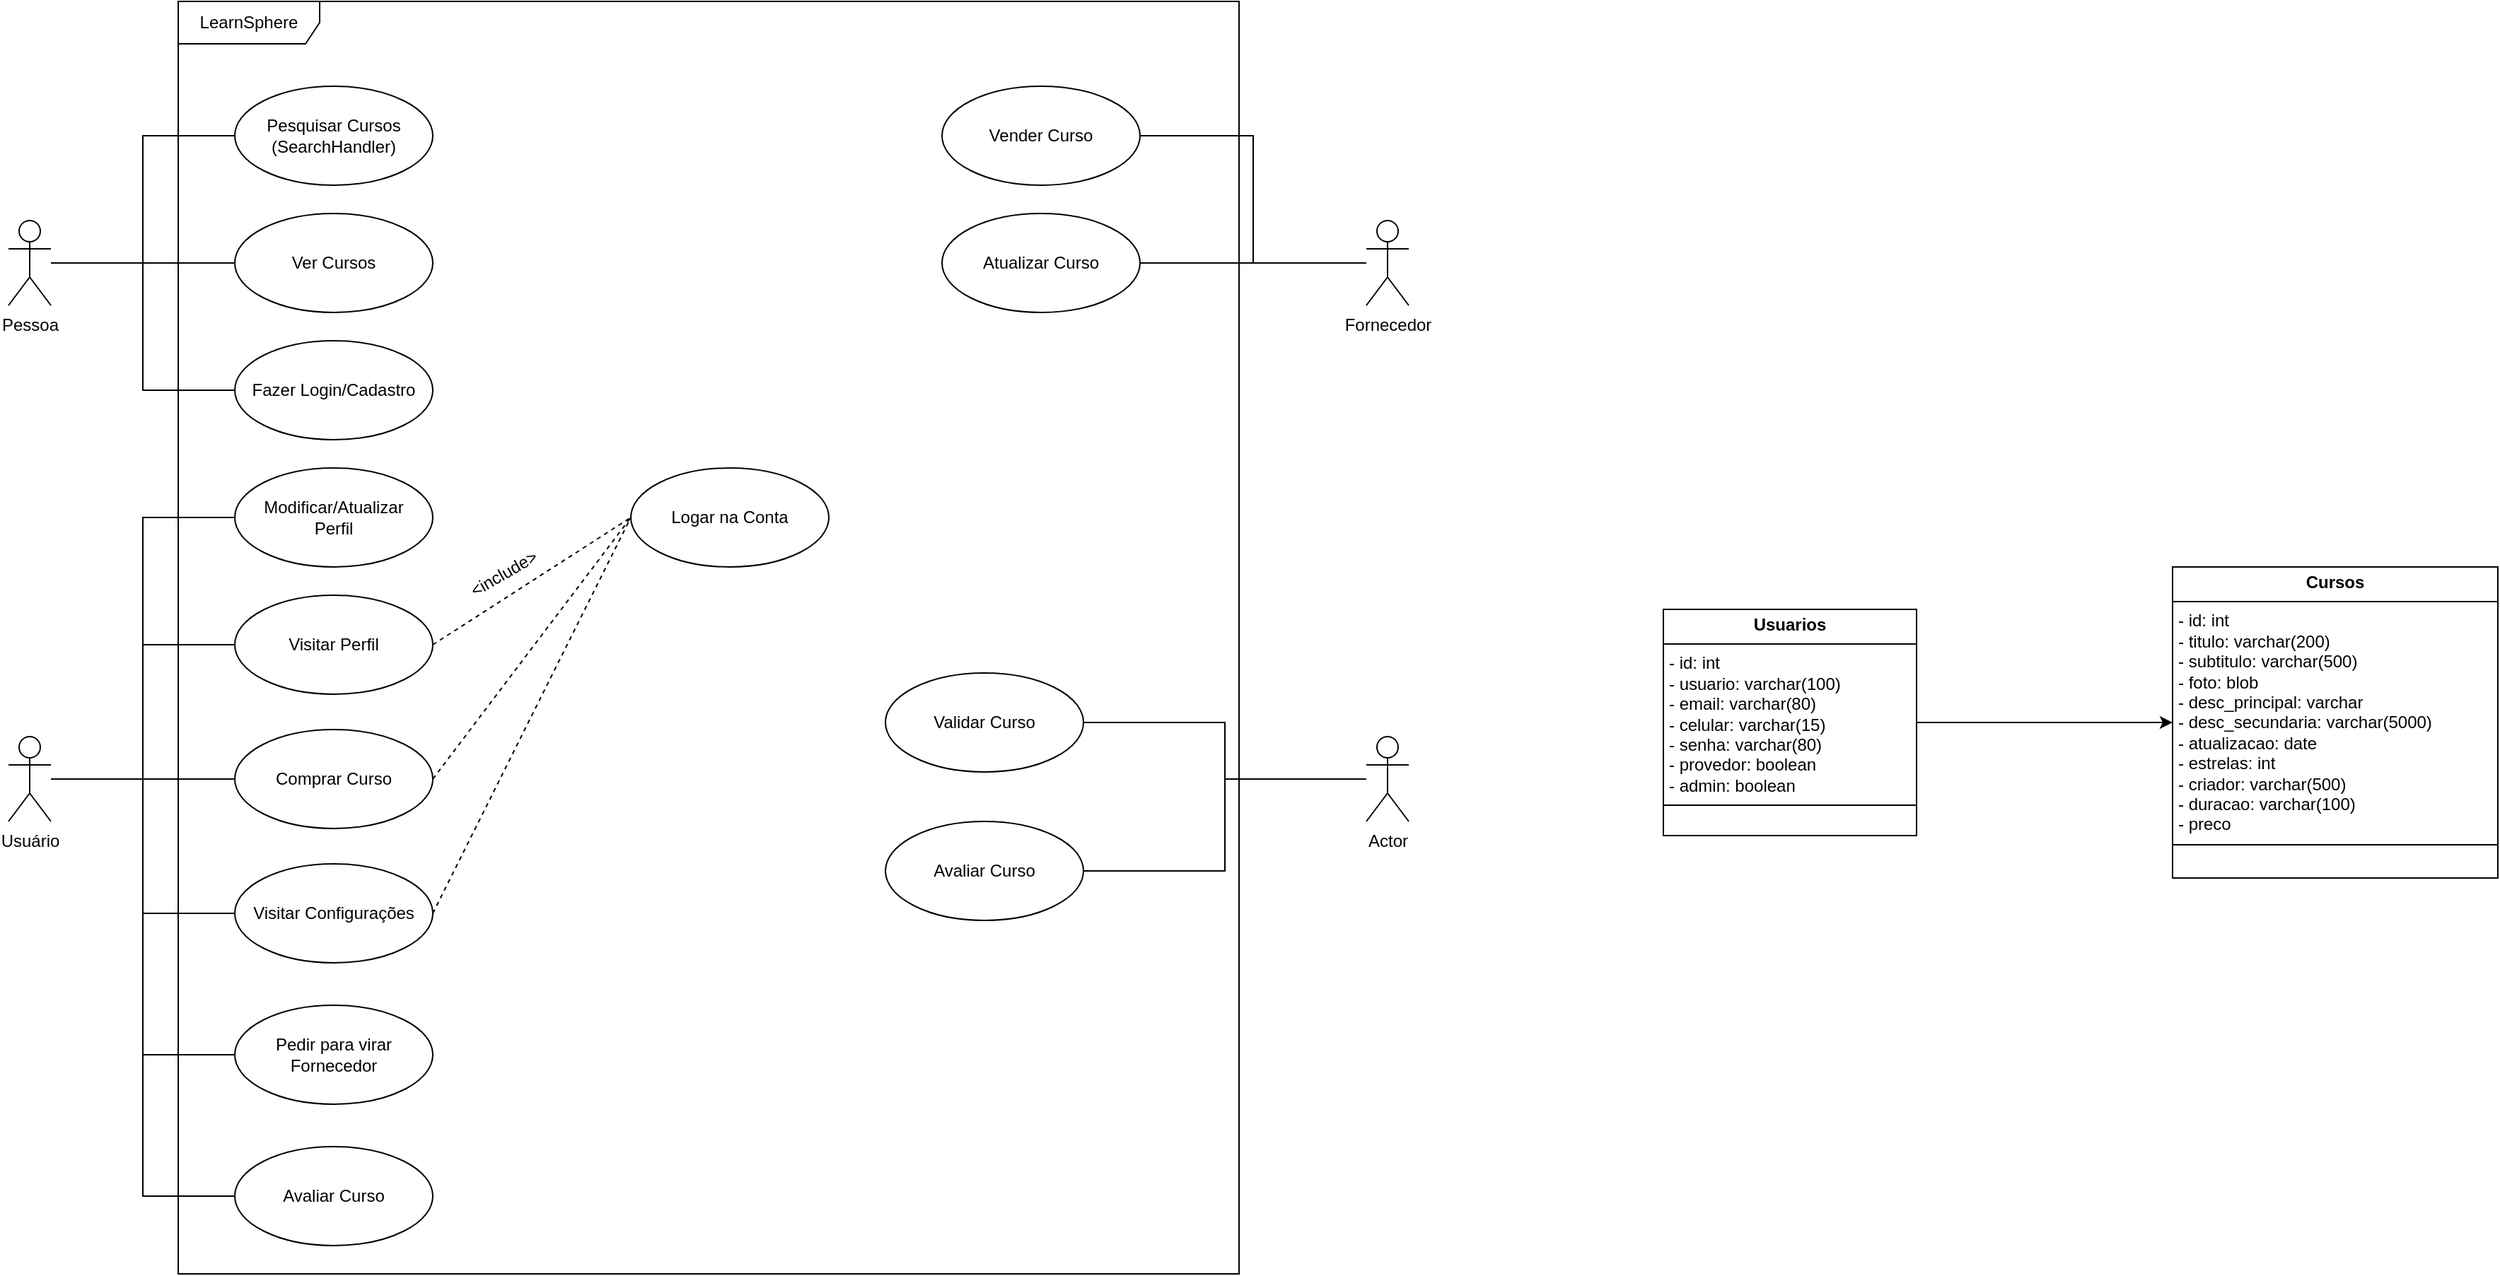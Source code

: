 <mxfile version="24.6.4" type="github">
  <diagram name="Página-1" id="gYhum7ljytBpoa15r5p-">
    <mxGraphModel dx="2081" dy="733" grid="1" gridSize="10" guides="1" tooltips="1" connect="1" arrows="1" fold="1" page="1" pageScale="1" pageWidth="827" pageHeight="1169" math="0" shadow="0">
      <root>
        <mxCell id="0" />
        <mxCell id="1" parent="0" />
        <mxCell id="QgO8SwqlqUL5KBMX8Alq-1" value="LearnSphere" style="shape=umlFrame;whiteSpace=wrap;html=1;pointerEvents=0;width=100;height=30;" parent="1" vertex="1">
          <mxGeometry x="110" y="370" width="750" height="900" as="geometry" />
        </mxCell>
        <mxCell id="mpmZmZ09PBH8B9MmkLu_-16" style="edgeStyle=orthogonalEdgeStyle;rounded=0;orthogonalLoop=1;jettySize=auto;html=1;endArrow=none;endFill=0;" parent="1" source="QgO8SwqlqUL5KBMX8Alq-2" target="QgO8SwqlqUL5KBMX8Alq-7" edge="1">
          <mxGeometry relative="1" as="geometry" />
        </mxCell>
        <mxCell id="mpmZmZ09PBH8B9MmkLu_-17" style="edgeStyle=orthogonalEdgeStyle;rounded=0;orthogonalLoop=1;jettySize=auto;html=1;entryX=0;entryY=0.5;entryDx=0;entryDy=0;endArrow=none;endFill=0;" parent="1" source="QgO8SwqlqUL5KBMX8Alq-2" target="QgO8SwqlqUL5KBMX8Alq-12" edge="1">
          <mxGeometry relative="1" as="geometry" />
        </mxCell>
        <mxCell id="mpmZmZ09PBH8B9MmkLu_-18" style="edgeStyle=orthogonalEdgeStyle;rounded=0;orthogonalLoop=1;jettySize=auto;html=1;entryX=0;entryY=0.5;entryDx=0;entryDy=0;startArrow=none;startFill=0;endArrow=none;endFill=0;" parent="1" source="QgO8SwqlqUL5KBMX8Alq-2" target="QgO8SwqlqUL5KBMX8Alq-15" edge="1">
          <mxGeometry relative="1" as="geometry" />
        </mxCell>
        <mxCell id="QgO8SwqlqUL5KBMX8Alq-2" value="Pessoa" style="shape=umlActor;verticalLabelPosition=bottom;verticalAlign=top;html=1;outlineConnect=0;" parent="1" vertex="1">
          <mxGeometry x="-10" y="525" width="30" height="60" as="geometry" />
        </mxCell>
        <mxCell id="mpmZmZ09PBH8B9MmkLu_-21" style="edgeStyle=orthogonalEdgeStyle;rounded=0;orthogonalLoop=1;jettySize=auto;html=1;endArrow=none;endFill=0;" parent="1" source="QgO8SwqlqUL5KBMX8Alq-3" target="QgO8SwqlqUL5KBMX8Alq-24" edge="1">
          <mxGeometry relative="1" as="geometry" />
        </mxCell>
        <mxCell id="mpmZmZ09PBH8B9MmkLu_-22" style="edgeStyle=orthogonalEdgeStyle;rounded=0;orthogonalLoop=1;jettySize=auto;html=1;entryX=0;entryY=0.5;entryDx=0;entryDy=0;endArrow=none;endFill=0;" parent="1" source="QgO8SwqlqUL5KBMX8Alq-3" target="QgO8SwqlqUL5KBMX8Alq-26" edge="1">
          <mxGeometry relative="1" as="geometry" />
        </mxCell>
        <mxCell id="mpmZmZ09PBH8B9MmkLu_-23" style="edgeStyle=orthogonalEdgeStyle;rounded=0;orthogonalLoop=1;jettySize=auto;html=1;entryX=0;entryY=0.5;entryDx=0;entryDy=0;endArrow=none;endFill=0;" parent="1" source="QgO8SwqlqUL5KBMX8Alq-3" target="QgO8SwqlqUL5KBMX8Alq-25" edge="1">
          <mxGeometry relative="1" as="geometry" />
        </mxCell>
        <mxCell id="mpmZmZ09PBH8B9MmkLu_-31" style="edgeStyle=orthogonalEdgeStyle;rounded=0;orthogonalLoop=1;jettySize=auto;html=1;entryX=0;entryY=0.5;entryDx=0;entryDy=0;endArrow=none;endFill=0;" parent="1" source="QgO8SwqlqUL5KBMX8Alq-3" target="QgO8SwqlqUL5KBMX8Alq-35" edge="1">
          <mxGeometry relative="1" as="geometry" />
        </mxCell>
        <mxCell id="mpmZmZ09PBH8B9MmkLu_-32" style="edgeStyle=orthogonalEdgeStyle;rounded=0;orthogonalLoop=1;jettySize=auto;html=1;entryX=0;entryY=0.5;entryDx=0;entryDy=0;endArrow=none;endFill=0;" parent="1" source="QgO8SwqlqUL5KBMX8Alq-3" target="QgO8SwqlqUL5KBMX8Alq-33" edge="1">
          <mxGeometry relative="1" as="geometry" />
        </mxCell>
        <mxCell id="zMIlw6AJ1ZsYrhMKJb7v-5" style="edgeStyle=orthogonalEdgeStyle;rounded=0;orthogonalLoop=1;jettySize=auto;html=1;entryX=0;entryY=0.5;entryDx=0;entryDy=0;endArrow=none;endFill=0;" parent="1" source="QgO8SwqlqUL5KBMX8Alq-3" target="zMIlw6AJ1ZsYrhMKJb7v-4" edge="1">
          <mxGeometry relative="1" as="geometry" />
        </mxCell>
        <mxCell id="QgO8SwqlqUL5KBMX8Alq-3" value="Usuário" style="shape=umlActor;verticalLabelPosition=bottom;verticalAlign=top;html=1;outlineConnect=0;" parent="1" vertex="1">
          <mxGeometry x="-10" y="890" width="30" height="60" as="geometry" />
        </mxCell>
        <mxCell id="zMIlw6AJ1ZsYrhMKJb7v-1" style="edgeStyle=orthogonalEdgeStyle;rounded=0;orthogonalLoop=1;jettySize=auto;html=1;entryX=1;entryY=0.5;entryDx=0;entryDy=0;endArrow=none;endFill=0;" parent="1" source="QgO8SwqlqUL5KBMX8Alq-4" target="mpmZmZ09PBH8B9MmkLu_-34" edge="1">
          <mxGeometry relative="1" as="geometry" />
        </mxCell>
        <mxCell id="zMIlw6AJ1ZsYrhMKJb7v-3" style="edgeStyle=orthogonalEdgeStyle;rounded=0;orthogonalLoop=1;jettySize=auto;html=1;endArrow=none;endFill=0;" parent="1" source="QgO8SwqlqUL5KBMX8Alq-4" target="zMIlw6AJ1ZsYrhMKJb7v-2" edge="1">
          <mxGeometry relative="1" as="geometry" />
        </mxCell>
        <mxCell id="QgO8SwqlqUL5KBMX8Alq-4" value="Fornecedor" style="shape=umlActor;verticalLabelPosition=bottom;verticalAlign=top;html=1;outlineConnect=0;" parent="1" vertex="1">
          <mxGeometry x="950" y="525" width="30" height="60" as="geometry" />
        </mxCell>
        <mxCell id="QgO8SwqlqUL5KBMX8Alq-7" value="Ver Cursos" style="ellipse;whiteSpace=wrap;html=1;" parent="1" vertex="1">
          <mxGeometry x="150" y="520" width="140" height="70" as="geometry" />
        </mxCell>
        <mxCell id="QgO8SwqlqUL5KBMX8Alq-12" value="Pesquisar Cursos&lt;br&gt;(SearchHandler)" style="ellipse;whiteSpace=wrap;html=1;" parent="1" vertex="1">
          <mxGeometry x="150" y="430" width="140" height="70" as="geometry" />
        </mxCell>
        <mxCell id="QgO8SwqlqUL5KBMX8Alq-15" value="Fazer Login/Cadastro" style="ellipse;whiteSpace=wrap;html=1;" parent="1" vertex="1">
          <mxGeometry x="150" y="610" width="140" height="70" as="geometry" />
        </mxCell>
        <mxCell id="QgO8SwqlqUL5KBMX8Alq-24" value="Comprar Curso" style="ellipse;whiteSpace=wrap;html=1;" parent="1" vertex="1">
          <mxGeometry x="150" y="885" width="140" height="70" as="geometry" />
        </mxCell>
        <mxCell id="QgO8SwqlqUL5KBMX8Alq-25" value="Visitar Perfil" style="ellipse;whiteSpace=wrap;html=1;" parent="1" vertex="1">
          <mxGeometry x="150" y="790" width="140" height="70" as="geometry" />
        </mxCell>
        <mxCell id="QgO8SwqlqUL5KBMX8Alq-26" value="Visitar Configurações" style="ellipse;whiteSpace=wrap;html=1;" parent="1" vertex="1">
          <mxGeometry x="150" y="980" width="140" height="70" as="geometry" />
        </mxCell>
        <mxCell id="QgO8SwqlqUL5KBMX8Alq-33" value="Pedir para virar&lt;div&gt;Fornecedor&lt;/div&gt;" style="ellipse;whiteSpace=wrap;html=1;" parent="1" vertex="1">
          <mxGeometry x="150" y="1080" width="140" height="70" as="geometry" />
        </mxCell>
        <mxCell id="QgO8SwqlqUL5KBMX8Alq-35" value="Modificar/Atualizar&lt;div&gt;&lt;span style=&quot;background-color: initial;&quot;&gt;Perfil&lt;/span&gt;&lt;br&gt;&lt;/div&gt;" style="ellipse;whiteSpace=wrap;html=1;" parent="1" vertex="1">
          <mxGeometry x="150" y="700" width="140" height="70" as="geometry" />
        </mxCell>
        <mxCell id="mpmZmZ09PBH8B9MmkLu_-7" value="&amp;lt;include&amp;gt;" style="text;html=1;align=center;verticalAlign=middle;resizable=0;points=[];autosize=1;strokeColor=none;fillColor=none;rotation=-30;" parent="1" vertex="1">
          <mxGeometry x="300" y="760" width="80" height="30" as="geometry" />
        </mxCell>
        <mxCell id="mpmZmZ09PBH8B9MmkLu_-10" value="Logar na Conta" style="ellipse;whiteSpace=wrap;html=1;" parent="1" vertex="1">
          <mxGeometry x="430" y="700" width="140" height="70" as="geometry" />
        </mxCell>
        <mxCell id="mpmZmZ09PBH8B9MmkLu_-24" value="" style="endArrow=none;endSize=12;dashed=1;html=1;rounded=0;exitX=1;exitY=0.5;exitDx=0;exitDy=0;entryX=0;entryY=0.5;entryDx=0;entryDy=0;endFill=0;" parent="1" source="QgO8SwqlqUL5KBMX8Alq-25" target="mpmZmZ09PBH8B9MmkLu_-10" edge="1">
          <mxGeometry width="160" relative="1" as="geometry">
            <mxPoint x="490" y="750" as="sourcePoint" />
            <mxPoint x="650" y="750" as="targetPoint" />
          </mxGeometry>
        </mxCell>
        <mxCell id="mpmZmZ09PBH8B9MmkLu_-25" value="" style="endArrow=none;endSize=12;dashed=1;html=1;rounded=0;exitX=1;exitY=0.5;exitDx=0;exitDy=0;entryX=0;entryY=0.5;entryDx=0;entryDy=0;endFill=0;" parent="1" source="QgO8SwqlqUL5KBMX8Alq-24" target="mpmZmZ09PBH8B9MmkLu_-10" edge="1">
          <mxGeometry width="160" relative="1" as="geometry">
            <mxPoint x="300" y="835" as="sourcePoint" />
            <mxPoint x="380" y="730" as="targetPoint" />
          </mxGeometry>
        </mxCell>
        <mxCell id="mpmZmZ09PBH8B9MmkLu_-26" value="" style="endArrow=none;endSize=12;dashed=1;html=1;rounded=0;exitX=1;exitY=0.5;exitDx=0;exitDy=0;entryX=0;entryY=0.5;entryDx=0;entryDy=0;endFill=0;" parent="1" source="QgO8SwqlqUL5KBMX8Alq-26" target="mpmZmZ09PBH8B9MmkLu_-10" edge="1">
          <mxGeometry width="160" relative="1" as="geometry">
            <mxPoint x="490" y="750" as="sourcePoint" />
            <mxPoint x="410" y="790" as="targetPoint" />
          </mxGeometry>
        </mxCell>
        <mxCell id="mpmZmZ09PBH8B9MmkLu_-34" value="Vender Curso" style="ellipse;whiteSpace=wrap;html=1;" parent="1" vertex="1">
          <mxGeometry x="650" y="430" width="140" height="70" as="geometry" />
        </mxCell>
        <mxCell id="zMIlw6AJ1ZsYrhMKJb7v-2" value="Atualizar Curso" style="ellipse;whiteSpace=wrap;html=1;" parent="1" vertex="1">
          <mxGeometry x="650" y="520" width="140" height="70" as="geometry" />
        </mxCell>
        <mxCell id="zMIlw6AJ1ZsYrhMKJb7v-4" value="Avaliar Curso" style="ellipse;whiteSpace=wrap;html=1;" parent="1" vertex="1">
          <mxGeometry x="150" y="1180" width="140" height="70" as="geometry" />
        </mxCell>
        <mxCell id="zMIlw6AJ1ZsYrhMKJb7v-6" value="&lt;p style=&quot;margin:0px;margin-top:4px;text-align:center;&quot;&gt;&lt;b&gt;Cursos&lt;/b&gt;&lt;/p&gt;&lt;hr size=&quot;1&quot; style=&quot;border-style:solid;&quot;&gt;&lt;p style=&quot;margin:0px;margin-left:4px;&quot;&gt;- id: int &lt;br&gt;- titulo: varchar(200) &lt;br&gt;- subtitulo: varchar(500) &lt;br&gt;- foto: blob&lt;br&gt;- desc_principal: varchar&lt;br&gt;- desc_secundaria: varchar(5000) &lt;br&gt;- atualizacao: date&lt;br&gt;- estrelas: int&lt;br&gt;- criador: varchar(500) &lt;br&gt;- duracao: varchar(100)&lt;br&gt;&lt;/p&gt;&lt;p style=&quot;margin:0px;margin-left:4px;&quot;&gt;- preco&lt;/p&gt;&lt;hr size=&quot;1&quot; style=&quot;border-style:solid;&quot;&gt;&lt;p style=&quot;margin:0px;margin-left:4px;&quot;&gt;&lt;br&gt;&lt;/p&gt;" style="verticalAlign=top;align=left;overflow=fill;html=1;whiteSpace=wrap;" parent="1" vertex="1">
          <mxGeometry x="1520" y="770" width="230" height="220" as="geometry" />
        </mxCell>
        <mxCell id="zMIlw6AJ1ZsYrhMKJb7v-9" style="edgeStyle=orthogonalEdgeStyle;rounded=0;orthogonalLoop=1;jettySize=auto;html=1;" parent="1" source="zMIlw6AJ1ZsYrhMKJb7v-8" target="zMIlw6AJ1ZsYrhMKJb7v-6" edge="1">
          <mxGeometry relative="1" as="geometry" />
        </mxCell>
        <mxCell id="zMIlw6AJ1ZsYrhMKJb7v-8" value="&lt;p style=&quot;margin:0px;margin-top:4px;text-align:center;&quot;&gt;&lt;b&gt;Usuarios&lt;/b&gt;&lt;/p&gt;&lt;hr size=&quot;1&quot; style=&quot;border-style:solid;&quot;&gt;&lt;p style=&quot;margin:0px;margin-left:4px;&quot;&gt;&lt;span style=&quot;color: var(--primary-text-color);&quot;&gt;- id: int &lt;/span&gt;&lt;br&gt;&lt;span style=&quot;color: var(--primary-text-color);&quot;&gt;- usuario: varchar(100) &lt;/span&gt;&lt;br&gt;&lt;span style=&quot;color: var(--primary-text-color);&quot;&gt;- email: varchar(80)  &lt;/span&gt;&lt;br&gt;&lt;span style=&quot;color: var(--primary-text-color);&quot;&gt;- celular: varchar(15)&lt;/span&gt;&lt;br&gt;&lt;span style=&quot;color: var(--primary-text-color);&quot;&gt;- senha: varchar(80) &lt;/span&gt;&lt;br&gt;&lt;span style=&quot;color: var(--primary-text-color);&quot;&gt;- provedor: boolean &lt;/span&gt;&lt;br&gt;&lt;span style=&quot;color: var(--primary-text-color);&quot;&gt;- admin: boolean&lt;/span&gt;&lt;br&gt;&lt;/p&gt;&lt;hr size=&quot;1&quot; style=&quot;border-style:solid;&quot;&gt;&lt;p style=&quot;margin:0px;margin-left:4px;&quot;&gt;&lt;br&gt;&lt;/p&gt;" style="verticalAlign=top;align=left;overflow=fill;html=1;whiteSpace=wrap;" parent="1" vertex="1">
          <mxGeometry x="1160" y="800" width="179" height="160" as="geometry" />
        </mxCell>
        <mxCell id="JI5zvhnLIWS72WdE5iui-7" style="edgeStyle=orthogonalEdgeStyle;rounded=0;orthogonalLoop=1;jettySize=auto;html=1;endArrow=none;endFill=0;" edge="1" parent="1" source="JI5zvhnLIWS72WdE5iui-1" target="JI5zvhnLIWS72WdE5iui-2">
          <mxGeometry relative="1" as="geometry" />
        </mxCell>
        <mxCell id="JI5zvhnLIWS72WdE5iui-8" style="edgeStyle=orthogonalEdgeStyle;rounded=0;orthogonalLoop=1;jettySize=auto;html=1;entryX=1;entryY=0.5;entryDx=0;entryDy=0;endArrow=none;endFill=0;" edge="1" parent="1" source="JI5zvhnLIWS72WdE5iui-1" target="JI5zvhnLIWS72WdE5iui-3">
          <mxGeometry relative="1" as="geometry" />
        </mxCell>
        <mxCell id="JI5zvhnLIWS72WdE5iui-1" value="Actor" style="shape=umlActor;verticalLabelPosition=bottom;verticalAlign=top;html=1;outlineConnect=0;" vertex="1" parent="1">
          <mxGeometry x="950" y="890" width="30" height="60" as="geometry" />
        </mxCell>
        <mxCell id="JI5zvhnLIWS72WdE5iui-2" value="Validar Curso" style="ellipse;whiteSpace=wrap;html=1;" vertex="1" parent="1">
          <mxGeometry x="610" y="845" width="140" height="70" as="geometry" />
        </mxCell>
        <mxCell id="JI5zvhnLIWS72WdE5iui-3" value="Avaliar Curso" style="ellipse;whiteSpace=wrap;html=1;" vertex="1" parent="1">
          <mxGeometry x="610" y="950" width="140" height="70" as="geometry" />
        </mxCell>
      </root>
    </mxGraphModel>
  </diagram>
</mxfile>
